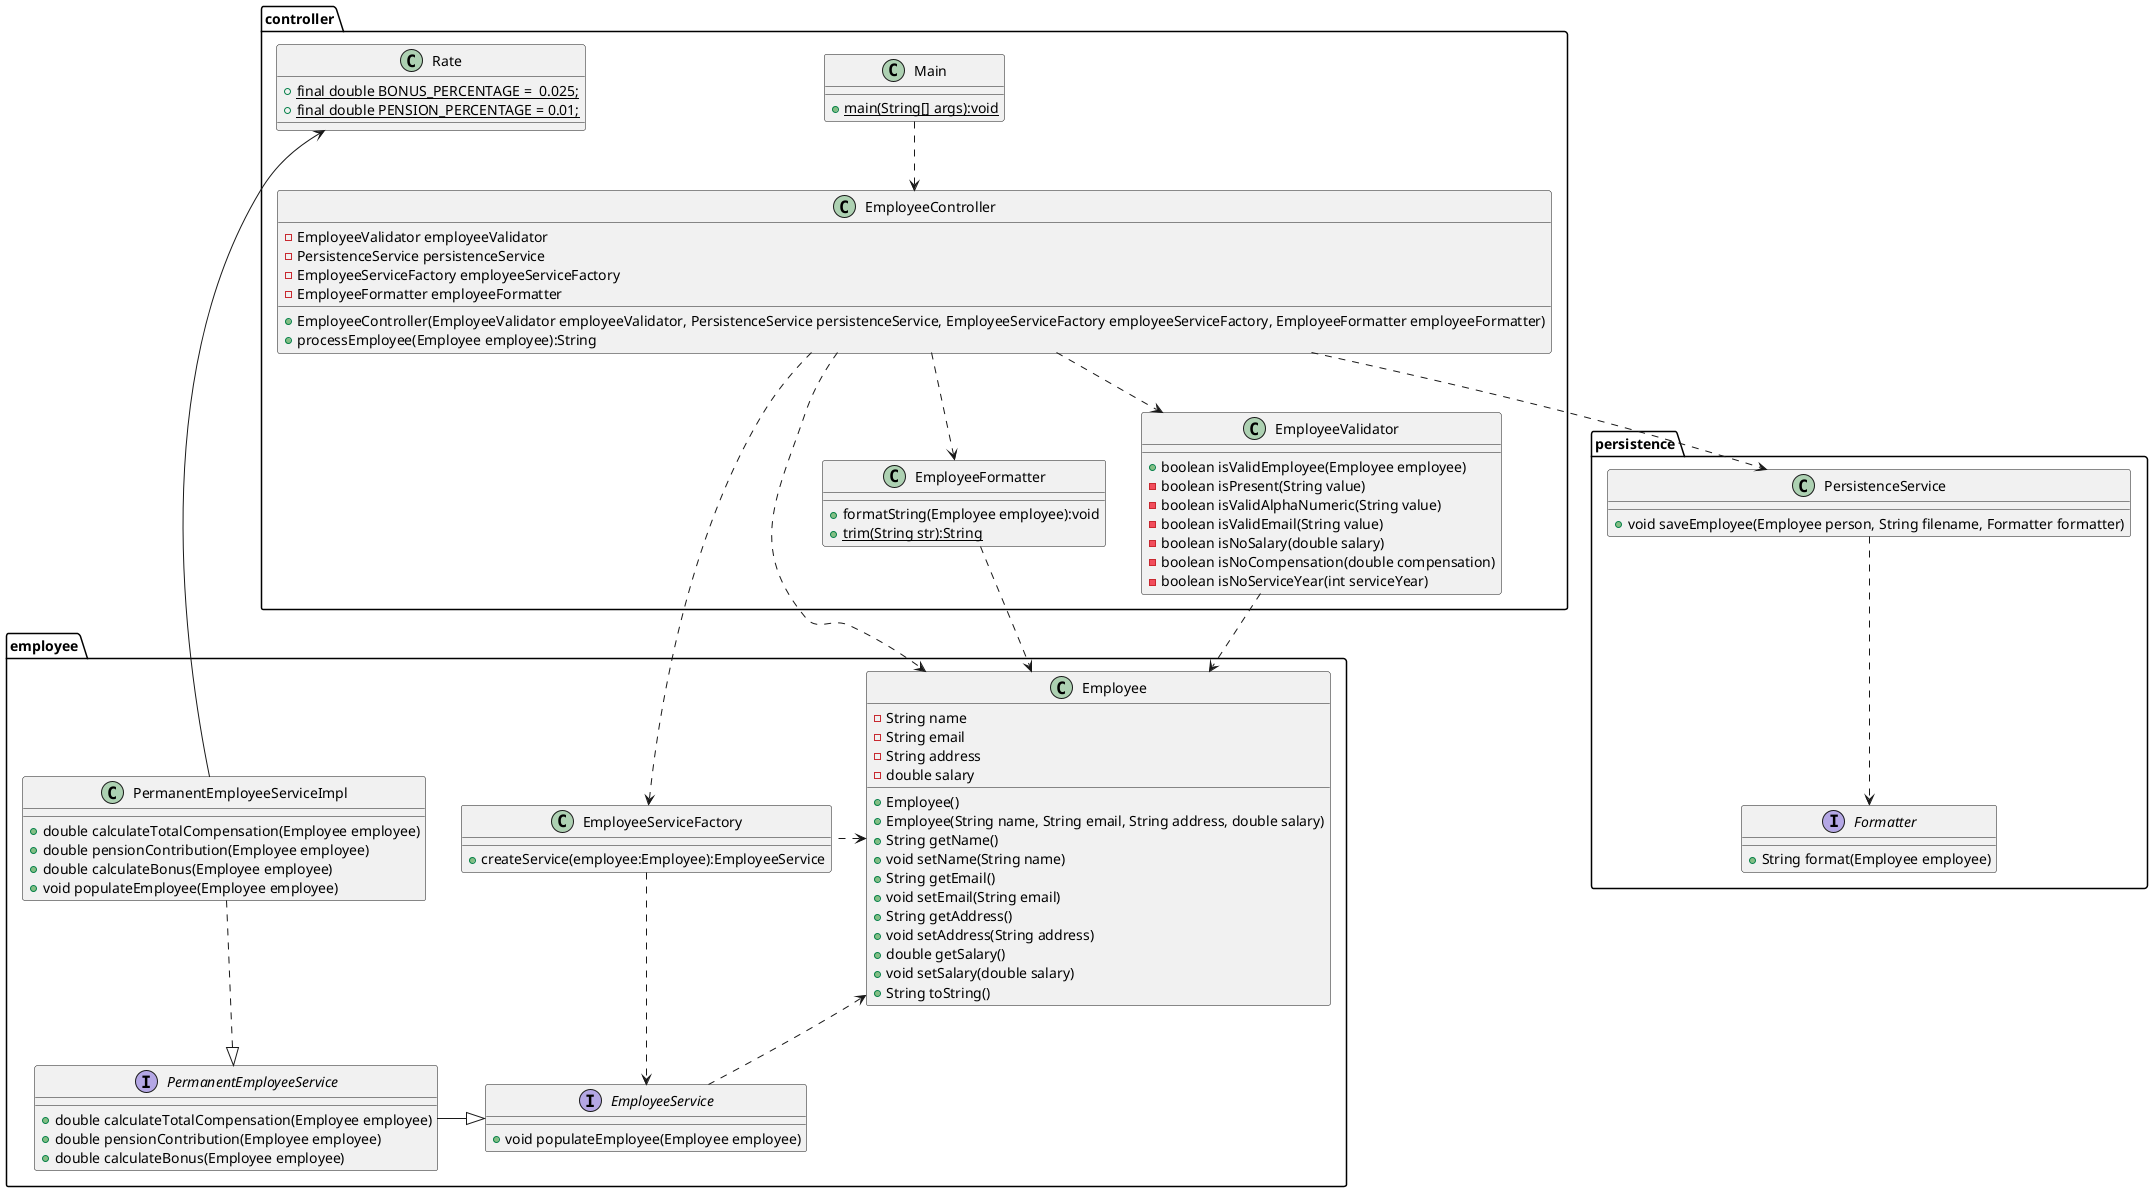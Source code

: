 @startuml
package controller {
  class Rate{
    +{static} final double BONUS_PERCENTAGE =  0.025;  
    +{static} final double PENSION_PERCENTAGE = 0.01;
  }
  class EmployeeController{
    -  EmployeeValidator employeeValidator  
    -  PersistenceService persistenceService
    -  EmployeeServiceFactory employeeServiceFactory
    -  EmployeeFormatter employeeFormatter
    +  EmployeeController(EmployeeValidator employeeValidator, PersistenceService persistenceService, EmployeeServiceFactory employeeServiceFactory, EmployeeFormatter employeeFormatter)
    +  processEmployee(Employee employee):String
}

  class EmployeeFormatter{
    + formatString(Employee employee):void
    + {static} trim(String str):String
  }
  class EmployeeValidator{
    + boolean isValidEmployee(Employee employee) 
    - boolean isPresent(String value)
    - boolean isValidAlphaNumeric(String value) 
    - boolean isValidEmail(String value) 
    - boolean isNoSalary(double salary) 
    - boolean isNoCompensation(double compensation) 
    - boolean isNoServiceYear(int serviceYear) 

  }
  class Main{
    + {static}  main(String[] args):void    
  }
}

package employee {
  class Employee{ 
    - String name
    - String email
    - String address
    - double salary
    + Employee()	
    + Employee(String name, String email, String address, double salary) 
    + String getName()
    + void setName(String name)
    + String getEmail()
    + void setEmail(String email)
    + String getAddress() 
    + void setAddress(String address)
    + double getSalary()
    + void setSalary(double salary)
    + String toString()
  }
  class EmployeeServiceFactory{
    + createService(employee:Employee):EmployeeService
  }
  interface EmployeeService{
    + void populateEmployee(Employee employee)
  }
  interface PermanentEmployeeService{
    + double calculateTotalCompensation(Employee employee)
    + double pensionContribution(Employee employee)
    + double calculateBonus(Employee employee)
  }
  class PermanentEmployeeServiceImpl{
    + double calculateTotalCompensation(Employee employee) 
    + double pensionContribution(Employee employee)
    + double calculateBonus(Employee employee)
    + void populateEmployee(Employee employee)
  }
}

package persistence {
  interface Formatter{
    + String format(Employee employee)
  }
  class PersistenceService{
    + void saveEmployee(Employee person, String filename, Formatter formatter) 
  }
}

' Relationship in persistence
PersistenceService ..> Formatter

' Relationship in employee
EmployeeServiceFactory ..> EmployeeService
'Employee <.. EmployeeServiceFactory
Employee <. EmployeeServiceFactory
Employee <. EmployeeService


PermanentEmployeeService -|> EmployeeService
PermanentEmployeeServiceImpl ..|> PermanentEmployeeService


' Relationship in controller
Main ..> EmployeeController

EmployeeController ..> EmployeeValidator
EmployeeController ..> EmployeeFormatter
EmployeeController ..> EmployeeServiceFactory
EmployeeController ..> Employee
EmployeeValidator ..> Employee
EmployeeFormatter ..> Employee
EmployeeController ..> PersistenceService

Rate <-- PermanentEmployeeServiceImpl

@enduml
